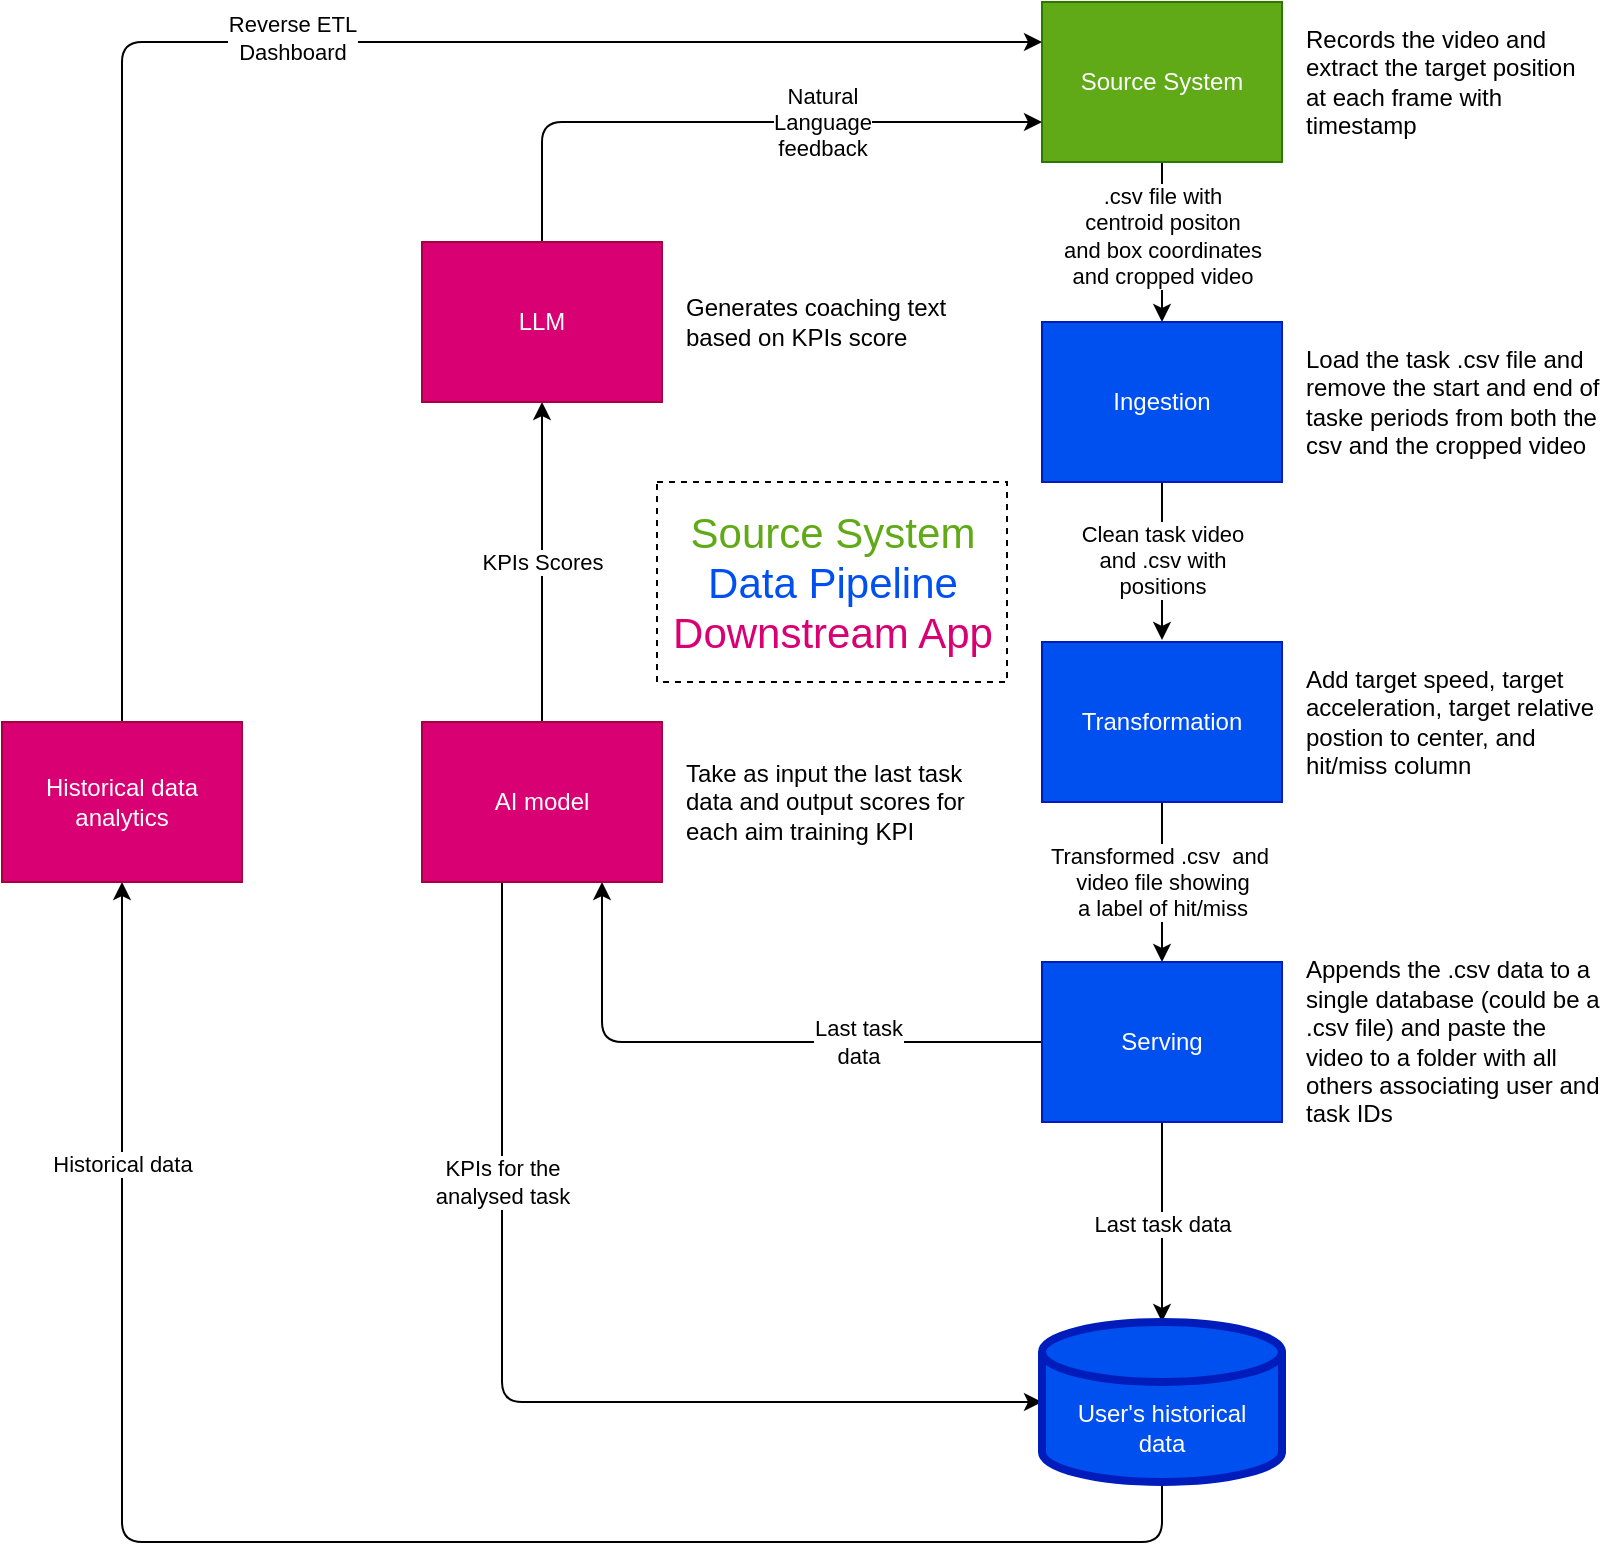 <mxfile>
    <diagram id="uu2KYrHjnKk9b5EwfnAy" name="Page-1">
        <mxGraphModel dx="1220" dy="418" grid="1" gridSize="10" guides="1" tooltips="1" connect="1" arrows="1" fold="1" page="1" pageScale="1" pageWidth="850" pageHeight="1100" math="0" shadow="0">
            <root>
                <mxCell id="0"/>
                <mxCell id="1" parent="0"/>
                <mxCell id="6" style="edgeStyle=none;html=1;entryX=0.5;entryY=0;entryDx=0;entryDy=0;" parent="1" source="2" target="3" edge="1">
                    <mxGeometry relative="1" as="geometry"/>
                </mxCell>
                <mxCell id="7" value=".csv file with &lt;br&gt;centroid positon&lt;br&gt;and box coordinates&lt;br&gt;and cropped video" style="edgeLabel;html=1;align=center;verticalAlign=middle;resizable=0;points=[];" parent="6" vertex="1" connectable="0">
                    <mxGeometry x="-0.475" y="3" relative="1" as="geometry">
                        <mxPoint x="-3" y="16" as="offset"/>
                    </mxGeometry>
                </mxCell>
                <mxCell id="2" value="Source System" style="rounded=0;whiteSpace=wrap;html=1;fillColor=#60a917;fontColor=#ffffff;strokeColor=#2D7600;" parent="1" vertex="1">
                    <mxGeometry x="545" y="160" width="120" height="80" as="geometry"/>
                </mxCell>
                <mxCell id="11" style="edgeStyle=none;html=1;entryX=0.5;entryY=0;entryDx=0;entryDy=0;" parent="1" edge="1">
                    <mxGeometry relative="1" as="geometry">
                        <mxPoint x="605" y="399" as="sourcePoint"/>
                        <mxPoint x="605" y="479" as="targetPoint"/>
                    </mxGeometry>
                </mxCell>
                <mxCell id="12" value="Clean task video &lt;br&gt;and .csv with &lt;br&gt;positions" style="edgeLabel;html=1;align=center;verticalAlign=middle;resizable=0;points=[];" parent="11" vertex="1" connectable="0">
                    <mxGeometry x="-0.28" y="3" relative="1" as="geometry">
                        <mxPoint x="-3" y="11" as="offset"/>
                    </mxGeometry>
                </mxCell>
                <mxCell id="3" value="Ingestion" style="rounded=0;whiteSpace=wrap;html=1;fillColor=#0050ef;fontColor=#ffffff;strokeColor=#001DBC;" parent="1" vertex="1">
                    <mxGeometry x="545" y="320" width="120" height="80" as="geometry"/>
                </mxCell>
                <mxCell id="14" style="edgeStyle=none;html=1;entryX=0.5;entryY=0;entryDx=0;entryDy=0;" parent="1" source="4" target="5" edge="1">
                    <mxGeometry relative="1" as="geometry"/>
                </mxCell>
                <mxCell id="15" value="Transformed .csv&amp;nbsp; and&amp;nbsp;&lt;br&gt;video file showing &lt;br&gt;a label of hit/miss" style="edgeLabel;html=1;align=center;verticalAlign=middle;resizable=0;points=[];" parent="14" vertex="1" connectable="0">
                    <mxGeometry x="-0.28" y="4" relative="1" as="geometry">
                        <mxPoint x="-4" y="11" as="offset"/>
                    </mxGeometry>
                </mxCell>
                <mxCell id="4" value="Transformation" style="rounded=0;whiteSpace=wrap;html=1;fillColor=#0050ef;fontColor=#ffffff;strokeColor=#001DBC;" parent="1" vertex="1">
                    <mxGeometry x="545" y="480" width="120" height="80" as="geometry"/>
                </mxCell>
                <mxCell id="22" style="edgeStyle=orthogonalEdgeStyle;html=1;entryX=0.75;entryY=1;entryDx=0;entryDy=0;" parent="1" source="5" target="18" edge="1">
                    <mxGeometry relative="1" as="geometry"/>
                </mxCell>
                <mxCell id="28" value="Last task &lt;br&gt;data" style="edgeLabel;html=1;align=center;verticalAlign=middle;resizable=0;points=[];" parent="22" vertex="1" connectable="0">
                    <mxGeometry x="-0.113" y="-1" relative="1" as="geometry">
                        <mxPoint x="41" y="1" as="offset"/>
                    </mxGeometry>
                </mxCell>
                <mxCell id="31" style="edgeStyle=orthogonalEdgeStyle;html=1;entryX=0.5;entryY=0;entryDx=0;entryDy=0;entryPerimeter=0;endArrow=classic;endFill=1;" parent="1" source="5" target="30" edge="1">
                    <mxGeometry relative="1" as="geometry"/>
                </mxCell>
                <mxCell id="34" value="Last task data" style="edgeLabel;html=1;align=center;verticalAlign=middle;resizable=0;points=[];" parent="31" vertex="1" connectable="0">
                    <mxGeometry x="-0.255" y="7" relative="1" as="geometry">
                        <mxPoint x="-7" y="13" as="offset"/>
                    </mxGeometry>
                </mxCell>
                <mxCell id="5" value="Serving" style="rounded=0;whiteSpace=wrap;html=1;fillColor=#0050ef;fontColor=#ffffff;strokeColor=#001DBC;" parent="1" vertex="1">
                    <mxGeometry x="545" y="640" width="120" height="80" as="geometry"/>
                </mxCell>
                <mxCell id="9" value="Records the video and extract the target position at each frame with timestamp" style="text;html=1;strokeColor=none;fillColor=none;align=left;verticalAlign=middle;whiteSpace=wrap;rounded=0;" parent="1" vertex="1">
                    <mxGeometry x="675" y="160" width="150" height="80" as="geometry"/>
                </mxCell>
                <mxCell id="10" value="Load the task .csv file and remove the start and end of taske periods from both the csv and the cropped video" style="text;html=1;strokeColor=none;fillColor=none;align=left;verticalAlign=middle;whiteSpace=wrap;rounded=0;" parent="1" vertex="1">
                    <mxGeometry x="675" y="320" width="150" height="80" as="geometry"/>
                </mxCell>
                <mxCell id="13" value="Add target speed, target acceleration, target relative postion to center, and hit/miss column" style="text;html=1;strokeColor=none;fillColor=none;align=left;verticalAlign=middle;whiteSpace=wrap;rounded=0;" parent="1" vertex="1">
                    <mxGeometry x="675" y="480" width="150" height="80" as="geometry"/>
                </mxCell>
                <mxCell id="16" value="Appends the .csv data to a single database (could be a .csv file) and paste the video to a folder with all others associating user and task IDs&amp;nbsp;" style="text;html=1;strokeColor=none;fillColor=none;align=left;verticalAlign=middle;whiteSpace=wrap;rounded=0;" parent="1" vertex="1">
                    <mxGeometry x="675" y="640" width="150" height="80" as="geometry"/>
                </mxCell>
                <mxCell id="26" style="edgeStyle=orthogonalEdgeStyle;html=1;entryX=0.5;entryY=1;entryDx=0;entryDy=0;" parent="1" source="18" target="20" edge="1">
                    <mxGeometry relative="1" as="geometry"/>
                </mxCell>
                <mxCell id="27" value="KPIs Scores" style="edgeLabel;html=1;align=center;verticalAlign=middle;resizable=0;points=[];" parent="26" vertex="1" connectable="0">
                    <mxGeometry x="0.271" y="1" relative="1" as="geometry">
                        <mxPoint x="1" y="21" as="offset"/>
                    </mxGeometry>
                </mxCell>
                <mxCell id="32" style="edgeStyle=orthogonalEdgeStyle;html=1;entryX=0;entryY=0.5;entryDx=0;entryDy=0;entryPerimeter=0;endArrow=classic;endFill=1;" parent="1" source="18" target="30" edge="1">
                    <mxGeometry relative="1" as="geometry">
                        <Array as="points">
                            <mxPoint x="275" y="860"/>
                        </Array>
                    </mxGeometry>
                </mxCell>
                <mxCell id="33" value="KPIs for the &lt;br&gt;analysed task" style="edgeLabel;html=1;align=center;verticalAlign=middle;resizable=0;points=[];" parent="32" vertex="1" connectable="0">
                    <mxGeometry x="-0.381" y="-5" relative="1" as="geometry">
                        <mxPoint x="5" y="-14" as="offset"/>
                    </mxGeometry>
                </mxCell>
                <mxCell id="18" value="AI model" style="rounded=0;whiteSpace=wrap;html=1;fillColor=#d80073;fontColor=#ffffff;strokeColor=#A50040;" parent="1" vertex="1">
                    <mxGeometry x="235" y="520" width="120" height="80" as="geometry"/>
                </mxCell>
                <mxCell id="19" value="Take as input the last task data and output scores for each aim training KPI" style="text;html=1;strokeColor=none;fillColor=none;align=left;verticalAlign=middle;whiteSpace=wrap;rounded=0;" parent="1" vertex="1">
                    <mxGeometry x="365" y="520" width="150" height="80" as="geometry"/>
                </mxCell>
                <mxCell id="21" style="edgeStyle=orthogonalEdgeStyle;html=1;entryX=0;entryY=0.75;entryDx=0;entryDy=0;" parent="1" source="20" target="2" edge="1">
                    <mxGeometry relative="1" as="geometry">
                        <Array as="points">
                            <mxPoint x="295" y="220"/>
                        </Array>
                    </mxGeometry>
                </mxCell>
                <mxCell id="29" value="Natural &lt;br&gt;Language &lt;br&gt;feedback" style="edgeLabel;html=1;align=center;verticalAlign=middle;resizable=0;points=[];" parent="21" vertex="1" connectable="0">
                    <mxGeometry x="-0.121" y="-1" relative="1" as="geometry">
                        <mxPoint x="64" y="-1" as="offset"/>
                    </mxGeometry>
                </mxCell>
                <mxCell id="20" value="LLM" style="rounded=0;whiteSpace=wrap;html=1;fillColor=#d80073;fontColor=#ffffff;strokeColor=#A50040;" parent="1" vertex="1">
                    <mxGeometry x="235" y="280" width="120" height="80" as="geometry"/>
                </mxCell>
                <mxCell id="25" value="&lt;span style=&quot;text-align: center;&quot;&gt;Generates coaching text based on KPIs score&lt;/span&gt;" style="text;html=1;strokeColor=none;fillColor=none;align=left;verticalAlign=middle;whiteSpace=wrap;rounded=0;" parent="1" vertex="1">
                    <mxGeometry x="365" y="280" width="150" height="80" as="geometry"/>
                </mxCell>
                <mxCell id="36" style="edgeStyle=orthogonalEdgeStyle;html=1;entryX=0.5;entryY=1;entryDx=0;entryDy=0;endArrow=classic;endFill=1;" parent="1" source="30" target="35" edge="1">
                    <mxGeometry relative="1" as="geometry">
                        <Array as="points">
                            <mxPoint x="605" y="930"/>
                            <mxPoint x="85" y="930"/>
                        </Array>
                    </mxGeometry>
                </mxCell>
                <mxCell id="37" value="Historical data" style="edgeLabel;html=1;align=center;verticalAlign=middle;resizable=0;points=[];" parent="36" vertex="1" connectable="0">
                    <mxGeometry x="0.724" y="5" relative="1" as="geometry">
                        <mxPoint x="5" y="19" as="offset"/>
                    </mxGeometry>
                </mxCell>
                <mxCell id="30" value="User's historical &lt;br&gt;data" style="shape=cylinder3;whiteSpace=wrap;html=1;boundedLbl=1;backgroundOutline=1;size=15;fillColor=#0050ef;fontColor=#ffffff;strokeColor=#001DBC;strokeWidth=4;" parent="1" vertex="1">
                    <mxGeometry x="545" y="820" width="120" height="80" as="geometry"/>
                </mxCell>
                <mxCell id="38" style="edgeStyle=orthogonalEdgeStyle;html=1;entryX=0;entryY=0.25;entryDx=0;entryDy=0;endArrow=classic;endFill=1;" parent="1" source="35" target="2" edge="1">
                    <mxGeometry relative="1" as="geometry">
                        <Array as="points">
                            <mxPoint x="85" y="180"/>
                        </Array>
                    </mxGeometry>
                </mxCell>
                <mxCell id="39" value="Reverse ETL &lt;br&gt;Dashboard" style="edgeLabel;html=1;align=center;verticalAlign=middle;resizable=0;points=[];" parent="38" vertex="1" connectable="0">
                    <mxGeometry x="0.063" y="2" relative="1" as="geometry">
                        <mxPoint as="offset"/>
                    </mxGeometry>
                </mxCell>
                <mxCell id="35" value="Historical data analytics" style="rounded=0;whiteSpace=wrap;html=1;fillColor=#d80073;fontColor=#ffffff;strokeColor=#A50040;" parent="1" vertex="1">
                    <mxGeometry x="25" y="520" width="120" height="80" as="geometry"/>
                </mxCell>
                <mxCell id="40" value="&lt;font style=&quot;font-size: 21px;&quot;&gt;&lt;font style=&quot;font-size: 21px;&quot; color=&quot;#60a917&quot;&gt;Source System&lt;/font&gt;&lt;br&gt;&lt;font style=&quot;font-size: 21px;&quot; color=&quot;#0050ef&quot;&gt;Data Pipeline&lt;/font&gt;&lt;br&gt;&lt;font style=&quot;font-size: 21px;&quot; color=&quot;#d80073&quot;&gt;Downstream App&lt;/font&gt;&lt;br&gt;&lt;/font&gt;" style="text;html=1;strokeColor=default;fillColor=none;align=center;verticalAlign=middle;whiteSpace=wrap;rounded=0;strokeWidth=1;dashed=1;" parent="1" vertex="1">
                    <mxGeometry x="352.5" y="400" width="175" height="100" as="geometry"/>
                </mxCell>
            </root>
        </mxGraphModel>
    </diagram>
</mxfile>